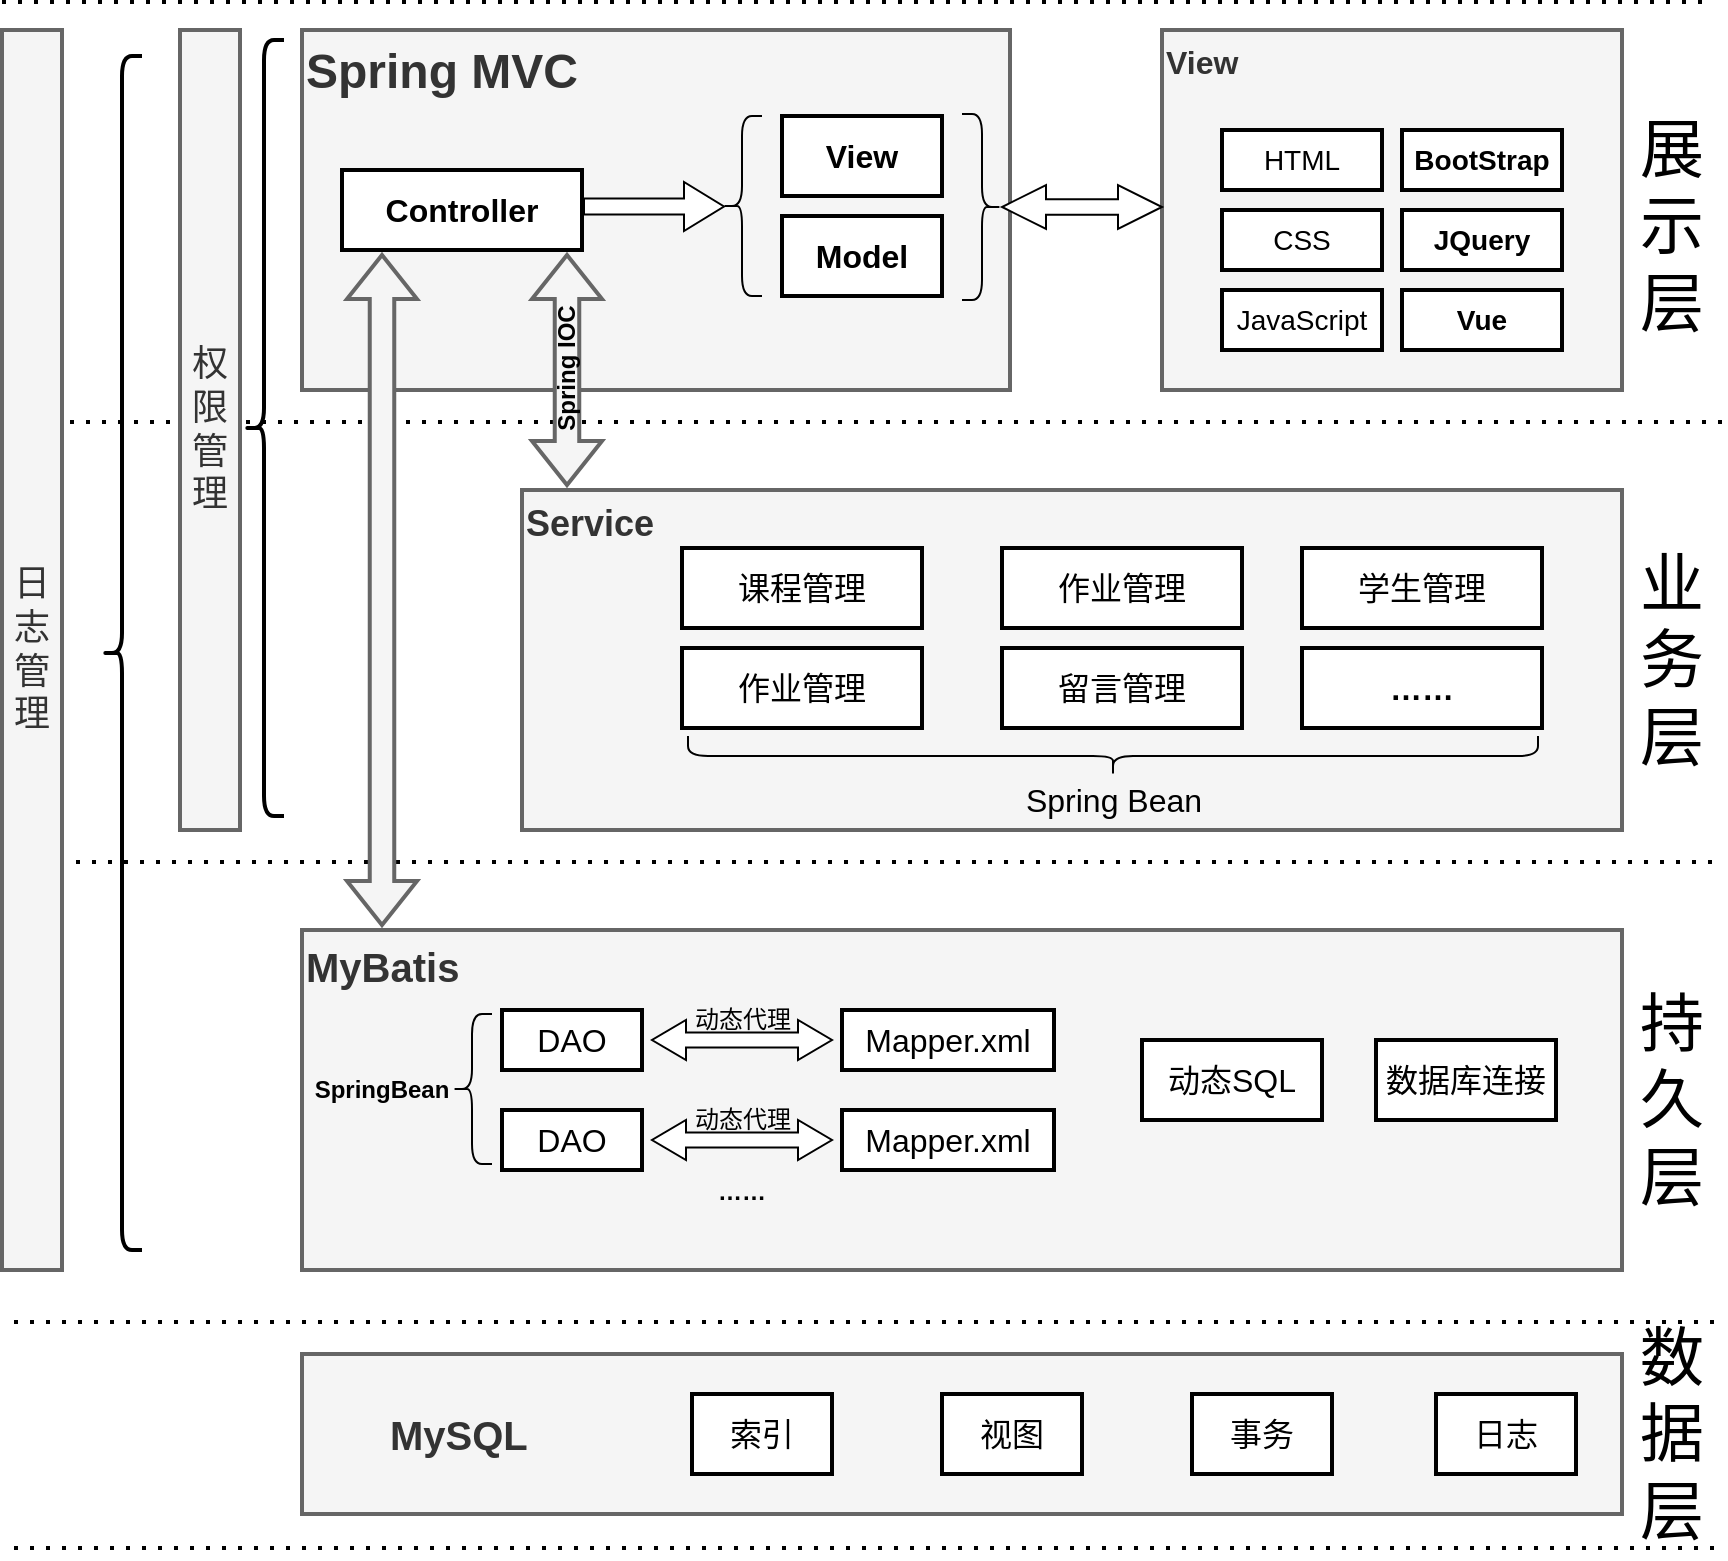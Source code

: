 <mxfile version="18.0.2" type="github">
  <diagram id="GWL1tyACcfKWv3i7i1S1" name="第 1 页">
    <mxGraphModel dx="2249" dy="706" grid="1" gridSize="10" guides="1" tooltips="1" connect="1" arrows="1" fold="1" page="1" pageScale="1" pageWidth="827" pageHeight="1169" math="0" shadow="0">
      <root>
        <mxCell id="0" />
        <mxCell id="1" parent="0" />
        <mxCell id="rnqOAp0dXpBQ4vosInEp-37" value="" style="endArrow=none;dashed=1;html=1;dashPattern=1 3;strokeWidth=2;rounded=0;" edge="1" parent="1">
          <mxGeometry width="50" height="50" relative="1" as="geometry">
            <mxPoint x="-85" y="546" as="sourcePoint" />
            <mxPoint x="765" y="546" as="targetPoint" />
          </mxGeometry>
        </mxCell>
        <mxCell id="rnqOAp0dXpBQ4vosInEp-25" value="" style="endArrow=none;dashed=1;html=1;dashPattern=1 3;strokeWidth=2;rounded=0;" edge="1" parent="1">
          <mxGeometry width="50" height="50" relative="1" as="geometry">
            <mxPoint x="-80" y="326" as="sourcePoint" />
            <mxPoint x="770" y="326" as="targetPoint" />
          </mxGeometry>
        </mxCell>
        <mxCell id="rnqOAp0dXpBQ4vosInEp-1" value="" style="endArrow=none;dashed=1;html=1;dashPattern=1 3;strokeWidth=2;rounded=0;" edge="1" parent="1">
          <mxGeometry width="50" height="50" relative="1" as="geometry">
            <mxPoint x="-90" y="116" as="sourcePoint" />
            <mxPoint x="760" y="116" as="targetPoint" />
          </mxGeometry>
        </mxCell>
        <mxCell id="rnqOAp0dXpBQ4vosInEp-2" value="展示层" style="text;html=1;strokeColor=none;fillColor=none;align=center;verticalAlign=middle;whiteSpace=wrap;rounded=0;fontSize=32;horizontal=1;fontStyle=0" vertex="1" parent="1">
          <mxGeometry x="730" y="165" width="30" height="125" as="geometry" />
        </mxCell>
        <mxCell id="rnqOAp0dXpBQ4vosInEp-3" value="View" style="rounded=0;whiteSpace=wrap;html=1;fontSize=16;fillColor=#f5f5f5;fontColor=#333333;strokeColor=#666666;verticalAlign=top;align=left;fontStyle=1;strokeWidth=2;" vertex="1" parent="1">
          <mxGeometry x="490" y="130" width="230" height="180" as="geometry" />
        </mxCell>
        <mxCell id="rnqOAp0dXpBQ4vosInEp-11" value="" style="group;fontStyle=1;strokeWidth=1;" vertex="1" connectable="0" parent="1">
          <mxGeometry x="520" y="180" width="170" height="110" as="geometry" />
        </mxCell>
        <mxCell id="rnqOAp0dXpBQ4vosInEp-4" value="HTML" style="rounded=0;whiteSpace=wrap;html=1;fontSize=14;strokeWidth=2;" vertex="1" parent="rnqOAp0dXpBQ4vosInEp-11">
          <mxGeometry width="80" height="30" as="geometry" />
        </mxCell>
        <mxCell id="rnqOAp0dXpBQ4vosInEp-6" value="CSS" style="rounded=0;whiteSpace=wrap;html=1;fontSize=14;strokeWidth=2;" vertex="1" parent="rnqOAp0dXpBQ4vosInEp-11">
          <mxGeometry y="40" width="80" height="30" as="geometry" />
        </mxCell>
        <mxCell id="rnqOAp0dXpBQ4vosInEp-7" value="JavaScript" style="rounded=0;whiteSpace=wrap;html=1;fontSize=14;strokeWidth=2;" vertex="1" parent="rnqOAp0dXpBQ4vosInEp-11">
          <mxGeometry y="80" width="80" height="30" as="geometry" />
        </mxCell>
        <mxCell id="rnqOAp0dXpBQ4vosInEp-8" value="BootStrap" style="rounded=0;whiteSpace=wrap;html=1;fontSize=14;fontStyle=1;strokeWidth=2;" vertex="1" parent="rnqOAp0dXpBQ4vosInEp-11">
          <mxGeometry x="90" width="80" height="30" as="geometry" />
        </mxCell>
        <mxCell id="rnqOAp0dXpBQ4vosInEp-9" value="JQuery" style="rounded=0;whiteSpace=wrap;html=1;fontSize=14;fontStyle=1;strokeWidth=2;" vertex="1" parent="rnqOAp0dXpBQ4vosInEp-11">
          <mxGeometry x="90" y="40" width="80" height="30" as="geometry" />
        </mxCell>
        <mxCell id="rnqOAp0dXpBQ4vosInEp-10" value="Vue" style="rounded=0;whiteSpace=wrap;html=1;fontSize=14;fontStyle=1;strokeWidth=2;" vertex="1" parent="rnqOAp0dXpBQ4vosInEp-11">
          <mxGeometry x="90" y="80" width="80" height="30" as="geometry" />
        </mxCell>
        <mxCell id="rnqOAp0dXpBQ4vosInEp-12" value="Spring MVC" style="rounded=0;whiteSpace=wrap;html=1;fontSize=24;fillColor=#f5f5f5;fontColor=#333333;strokeColor=#666666;verticalAlign=top;align=left;fontStyle=1;strokeWidth=2;" vertex="1" parent="1">
          <mxGeometry x="60" y="130" width="354" height="180" as="geometry" />
        </mxCell>
        <mxCell id="rnqOAp0dXpBQ4vosInEp-14" value="Controller" style="rounded=0;whiteSpace=wrap;html=1;fontSize=16;fontStyle=1;strokeWidth=2;" vertex="1" parent="1">
          <mxGeometry x="80" y="200" width="120" height="40" as="geometry" />
        </mxCell>
        <mxCell id="rnqOAp0dXpBQ4vosInEp-15" value="View" style="rounded=0;whiteSpace=wrap;html=1;fontSize=16;strokeWidth=2;fontStyle=1" vertex="1" parent="1">
          <mxGeometry x="300" y="173" width="80" height="40" as="geometry" />
        </mxCell>
        <mxCell id="rnqOAp0dXpBQ4vosInEp-16" value="Model" style="rounded=0;whiteSpace=wrap;html=1;fontSize=16;strokeWidth=2;fontStyle=1" vertex="1" parent="1">
          <mxGeometry x="300" y="223" width="80" height="40" as="geometry" />
        </mxCell>
        <mxCell id="rnqOAp0dXpBQ4vosInEp-17" value="" style="shape=curlyBracket;whiteSpace=wrap;html=1;rounded=1;fontSize=16;strokeWidth=1;" vertex="1" parent="1">
          <mxGeometry x="270" y="173" width="20" height="90" as="geometry" />
        </mxCell>
        <mxCell id="rnqOAp0dXpBQ4vosInEp-18" value="" style="shape=curlyBracket;whiteSpace=wrap;html=1;rounded=1;flipH=1;fontSize=16;strokeWidth=1;" vertex="1" parent="1">
          <mxGeometry x="390" y="172" width="20" height="93" as="geometry" />
        </mxCell>
        <mxCell id="rnqOAp0dXpBQ4vosInEp-20" value="" style="html=1;shadow=0;dashed=0;align=center;verticalAlign=middle;shape=mxgraph.arrows2.arrow;dy=0.67;dx=20;notch=0;fontSize=16;strokeWidth=1;" vertex="1" parent="1">
          <mxGeometry x="201" y="206" width="70" height="24.5" as="geometry" />
        </mxCell>
        <mxCell id="rnqOAp0dXpBQ4vosInEp-22" value="" style="html=1;shadow=0;dashed=0;align=center;verticalAlign=middle;shape=mxgraph.arrows2.twoWayArrow;dy=0.65;dx=22;fontSize=16;strokeWidth=1;" vertex="1" parent="1">
          <mxGeometry x="410" y="207.5" width="80" height="22" as="geometry" />
        </mxCell>
        <mxCell id="rnqOAp0dXpBQ4vosInEp-23" value="权限管理" style="rounded=0;whiteSpace=wrap;html=1;fontSize=18;strokeWidth=2;fillColor=#f5f5f5;fontColor=#333333;strokeColor=#666666;" vertex="1" parent="1">
          <mxGeometry x="-1" y="130" width="30" height="400" as="geometry" />
        </mxCell>
        <mxCell id="rnqOAp0dXpBQ4vosInEp-24" value="日志管理" style="rounded=0;whiteSpace=wrap;html=1;fontSize=18;strokeWidth=2;fillColor=#f5f5f5;fontColor=#333333;strokeColor=#666666;" vertex="1" parent="1">
          <mxGeometry x="-90" y="130" width="30" height="620" as="geometry" />
        </mxCell>
        <mxCell id="rnqOAp0dXpBQ4vosInEp-26" value="Service" style="rounded=0;whiteSpace=wrap;html=1;fontSize=18;strokeWidth=2;fillColor=#f5f5f5;fontColor=#333333;strokeColor=#666666;fontStyle=1;verticalAlign=top;align=left;" vertex="1" parent="1">
          <mxGeometry x="170" y="360" width="550" height="170" as="geometry" />
        </mxCell>
        <mxCell id="rnqOAp0dXpBQ4vosInEp-35" value="" style="group" vertex="1" connectable="0" parent="1">
          <mxGeometry x="250" y="389" width="430" height="141" as="geometry" />
        </mxCell>
        <mxCell id="rnqOAp0dXpBQ4vosInEp-27" value="课程管理" style="rounded=0;whiteSpace=wrap;html=1;fontSize=16;strokeWidth=2;" vertex="1" parent="rnqOAp0dXpBQ4vosInEp-35">
          <mxGeometry width="120" height="40" as="geometry" />
        </mxCell>
        <mxCell id="rnqOAp0dXpBQ4vosInEp-28" value="作业管理" style="rounded=0;whiteSpace=wrap;html=1;fontSize=16;strokeWidth=2;" vertex="1" parent="rnqOAp0dXpBQ4vosInEp-35">
          <mxGeometry y="50" width="120" height="40" as="geometry" />
        </mxCell>
        <mxCell id="rnqOAp0dXpBQ4vosInEp-29" value="学生管理" style="rounded=0;whiteSpace=wrap;html=1;fontSize=16;strokeWidth=2;" vertex="1" parent="rnqOAp0dXpBQ4vosInEp-35">
          <mxGeometry x="310" width="120" height="40" as="geometry" />
        </mxCell>
        <mxCell id="rnqOAp0dXpBQ4vosInEp-30" value="作业管理" style="rounded=0;whiteSpace=wrap;html=1;fontSize=16;strokeWidth=2;" vertex="1" parent="rnqOAp0dXpBQ4vosInEp-35">
          <mxGeometry x="160" width="120" height="40" as="geometry" />
        </mxCell>
        <mxCell id="rnqOAp0dXpBQ4vosInEp-31" value="留言管理" style="rounded=0;whiteSpace=wrap;html=1;fontSize=16;strokeWidth=2;" vertex="1" parent="rnqOAp0dXpBQ4vosInEp-35">
          <mxGeometry x="160" y="50" width="120" height="40" as="geometry" />
        </mxCell>
        <mxCell id="rnqOAp0dXpBQ4vosInEp-32" value="……" style="rounded=0;whiteSpace=wrap;html=1;fontSize=16;strokeWidth=2;fontStyle=1" vertex="1" parent="rnqOAp0dXpBQ4vosInEp-35">
          <mxGeometry x="310" y="50" width="120" height="40" as="geometry" />
        </mxCell>
        <mxCell id="rnqOAp0dXpBQ4vosInEp-33" value="" style="shape=curlyBracket;whiteSpace=wrap;html=1;rounded=1;flipH=1;fontSize=16;strokeWidth=1;rotation=90;" vertex="1" parent="rnqOAp0dXpBQ4vosInEp-35">
          <mxGeometry x="205.5" y="-108.5" width="20" height="425" as="geometry" />
        </mxCell>
        <mxCell id="rnqOAp0dXpBQ4vosInEp-34" value="Spring Bean" style="text;html=1;strokeColor=none;fillColor=none;align=center;verticalAlign=middle;whiteSpace=wrap;rounded=0;fontSize=16;" vertex="1" parent="rnqOAp0dXpBQ4vosInEp-35">
          <mxGeometry x="155.5" y="111" width="120" height="30" as="geometry" />
        </mxCell>
        <mxCell id="rnqOAp0dXpBQ4vosInEp-36" value="" style="shape=curlyBracket;whiteSpace=wrap;html=1;rounded=1;fontFamily=宋体;fontSize=18;strokeWidth=2;" vertex="1" parent="1">
          <mxGeometry x="31" y="135" width="20" height="388" as="geometry" />
        </mxCell>
        <mxCell id="rnqOAp0dXpBQ4vosInEp-38" value="MyBatis" style="rounded=0;whiteSpace=wrap;html=1;fontFamily=Helvetica;fontSize=20;strokeWidth=2;fillColor=#f5f5f5;fontColor=#333333;strokeColor=#666666;align=left;verticalAlign=top;fontStyle=1" vertex="1" parent="1">
          <mxGeometry x="60" y="580" width="660" height="170" as="geometry" />
        </mxCell>
        <mxCell id="rnqOAp0dXpBQ4vosInEp-39" value="DAO" style="rounded=0;whiteSpace=wrap;html=1;fontFamily=Helvetica;fontSize=16;strokeWidth=2;fontStyle=0" vertex="1" parent="1">
          <mxGeometry x="160" y="620" width="70" height="30" as="geometry" />
        </mxCell>
        <mxCell id="rnqOAp0dXpBQ4vosInEp-40" value="DAO" style="rounded=0;whiteSpace=wrap;html=1;fontFamily=Helvetica;fontSize=16;strokeWidth=2;fontStyle=0" vertex="1" parent="1">
          <mxGeometry x="160" y="670" width="70" height="30" as="geometry" />
        </mxCell>
        <mxCell id="rnqOAp0dXpBQ4vosInEp-41" value="Mapper.xml" style="rounded=0;whiteSpace=wrap;html=1;fontFamily=Helvetica;fontSize=16;strokeWidth=2;" vertex="1" parent="1">
          <mxGeometry x="330" y="620" width="106" height="30" as="geometry" />
        </mxCell>
        <mxCell id="rnqOAp0dXpBQ4vosInEp-43" value="Mapper.xml" style="rounded=0;whiteSpace=wrap;html=1;fontFamily=Helvetica;fontSize=16;strokeWidth=2;" vertex="1" parent="1">
          <mxGeometry x="330" y="670" width="106" height="30" as="geometry" />
        </mxCell>
        <mxCell id="rnqOAp0dXpBQ4vosInEp-44" value="动态代理" style="html=1;shadow=0;dashed=0;align=center;verticalAlign=top;shape=mxgraph.arrows2.twoWayArrow;dy=0.62;dx=17;fontFamily=Helvetica;fontSize=12;strokeWidth=1;labelPosition=center;verticalLabelPosition=top;spacing=8;" vertex="1" parent="1">
          <mxGeometry x="235" y="625" width="90" height="20" as="geometry" />
        </mxCell>
        <mxCell id="rnqOAp0dXpBQ4vosInEp-45" value="动态代理" style="html=1;shadow=0;dashed=0;align=center;verticalAlign=top;shape=mxgraph.arrows2.twoWayArrow;dy=0.62;dx=17;fontFamily=Helvetica;fontSize=12;strokeWidth=1;labelPosition=center;verticalLabelPosition=top;spacing=8;" vertex="1" parent="1">
          <mxGeometry x="235" y="675" width="90" height="20" as="geometry" />
        </mxCell>
        <mxCell id="rnqOAp0dXpBQ4vosInEp-46" value="……" style="text;html=1;strokeColor=none;fillColor=none;align=center;verticalAlign=middle;whiteSpace=wrap;rounded=0;fontFamily=Helvetica;fontSize=12;fontStyle=1" vertex="1" parent="1">
          <mxGeometry x="250" y="706" width="60" height="10" as="geometry" />
        </mxCell>
        <mxCell id="rnqOAp0dXpBQ4vosInEp-47" value="动态SQL" style="rounded=0;whiteSpace=wrap;html=1;fontFamily=Helvetica;fontSize=16;strokeWidth=2;" vertex="1" parent="1">
          <mxGeometry x="480" y="635" width="90" height="40" as="geometry" />
        </mxCell>
        <mxCell id="rnqOAp0dXpBQ4vosInEp-48" value="数据库连接" style="rounded=0;whiteSpace=wrap;html=1;fontFamily=Helvetica;fontSize=16;strokeWidth=2;" vertex="1" parent="1">
          <mxGeometry x="597" y="635" width="90" height="40" as="geometry" />
        </mxCell>
        <mxCell id="rnqOAp0dXpBQ4vosInEp-49" value="" style="shape=curlyBracket;whiteSpace=wrap;html=1;rounded=1;fontFamily=Helvetica;fontSize=16;strokeWidth=1;" vertex="1" parent="1">
          <mxGeometry x="135" y="622" width="20" height="75" as="geometry" />
        </mxCell>
        <mxCell id="rnqOAp0dXpBQ4vosInEp-50" value="SpringBean" style="text;html=1;strokeColor=none;fillColor=none;align=center;verticalAlign=middle;whiteSpace=wrap;rounded=0;fontFamily=Helvetica;fontSize=12;fontStyle=1" vertex="1" parent="1">
          <mxGeometry x="70" y="644.5" width="60" height="30" as="geometry" />
        </mxCell>
        <mxCell id="rnqOAp0dXpBQ4vosInEp-51" value="" style="html=1;shadow=0;dashed=0;align=center;verticalAlign=middle;shape=mxgraph.arrows2.twoWayArrow;dy=0.65;dx=22;fontFamily=Helvetica;fontSize=12;strokeWidth=2;rotation=90;fillColor=#f5f5f5;fontColor=#333333;strokeColor=#666666;" vertex="1" parent="1">
          <mxGeometry x="-67.5" y="392.5" width="335" height="35" as="geometry" />
        </mxCell>
        <mxCell id="rnqOAp0dXpBQ4vosInEp-52" value="Spring IOC" style="html=1;shadow=0;dashed=0;align=center;verticalAlign=middle;shape=mxgraph.arrows2.twoWayArrow;dy=0.65;dx=22;fontFamily=Helvetica;fontSize=12;strokeWidth=2;rotation=270;fillColor=#f5f5f5;fontColor=#000000;strokeColor=#666666;fontStyle=1" vertex="1" parent="1">
          <mxGeometry x="135" y="282.5" width="115" height="35" as="geometry" />
        </mxCell>
        <mxCell id="rnqOAp0dXpBQ4vosInEp-53" value="业务层" style="text;html=1;strokeColor=none;fillColor=none;align=center;verticalAlign=middle;whiteSpace=wrap;rounded=0;fontSize=32;horizontal=1;fontStyle=0" vertex="1" parent="1">
          <mxGeometry x="730" y="382.5" width="30" height="125" as="geometry" />
        </mxCell>
        <mxCell id="rnqOAp0dXpBQ4vosInEp-54" value="持久层" style="text;html=1;strokeColor=none;fillColor=none;align=center;verticalAlign=middle;whiteSpace=wrap;rounded=0;fontSize=32;horizontal=1;fontStyle=0" vertex="1" parent="1">
          <mxGeometry x="730" y="602.5" width="30" height="125" as="geometry" />
        </mxCell>
        <mxCell id="rnqOAp0dXpBQ4vosInEp-55" value="" style="endArrow=none;dashed=1;html=1;dashPattern=1 3;strokeWidth=2;rounded=0;" edge="1" parent="1">
          <mxGeometry width="50" height="50" relative="1" as="geometry">
            <mxPoint x="-84" y="776" as="sourcePoint" />
            <mxPoint x="766" y="776" as="targetPoint" />
          </mxGeometry>
        </mxCell>
        <mxCell id="rnqOAp0dXpBQ4vosInEp-56" value="" style="shape=curlyBracket;whiteSpace=wrap;html=1;rounded=1;fontFamily=Helvetica;fontSize=32;fontColor=#000000;strokeWidth=2;" vertex="1" parent="1">
          <mxGeometry x="-40" y="143" width="20" height="597" as="geometry" />
        </mxCell>
        <mxCell id="rnqOAp0dXpBQ4vosInEp-57" value="" style="endArrow=none;dashed=1;html=1;dashPattern=1 3;strokeWidth=2;rounded=0;" edge="1" parent="1">
          <mxGeometry width="50" height="50" relative="1" as="geometry">
            <mxPoint x="-84" y="889" as="sourcePoint" />
            <mxPoint x="766" y="889" as="targetPoint" />
          </mxGeometry>
        </mxCell>
        <mxCell id="rnqOAp0dXpBQ4vosInEp-59" value="MySQL" style="rounded=0;whiteSpace=wrap;html=1;fontFamily=Helvetica;fontSize=20;fontColor=#333333;strokeWidth=2;fillColor=#f5f5f5;strokeColor=#666666;fontStyle=1;align=left;verticalAlign=middle;spacingLeft=42;" vertex="1" parent="1">
          <mxGeometry x="60" y="792" width="660" height="80" as="geometry" />
        </mxCell>
        <mxCell id="rnqOAp0dXpBQ4vosInEp-60" value="索引" style="rounded=0;whiteSpace=wrap;html=1;fontFamily=Helvetica;fontSize=16;fontColor=#000000;strokeWidth=2;" vertex="1" parent="1">
          <mxGeometry x="255" y="812" width="70" height="40" as="geometry" />
        </mxCell>
        <mxCell id="rnqOAp0dXpBQ4vosInEp-61" value="视图" style="rounded=0;whiteSpace=wrap;html=1;fontFamily=Helvetica;fontSize=16;fontColor=#000000;strokeWidth=2;" vertex="1" parent="1">
          <mxGeometry x="380" y="812" width="70" height="40" as="geometry" />
        </mxCell>
        <mxCell id="rnqOAp0dXpBQ4vosInEp-62" value="事务&lt;span style=&quot;color: rgba(0, 0, 0, 0); font-family: monospace; font-size: 0px; text-align: start;&quot;&gt;%3CmxGraphModel%3E%3Croot%3E%3CmxCell%20id%3D%220%22%2F%3E%3CmxCell%20id%3D%221%22%20parent%3D%220%22%2F%3E%3CmxCell%20id%3D%222%22%20value%3D%22%E7%B4%A2%E5%BC%95%22%20style%3D%22rounded%3D0%3BwhiteSpace%3Dwrap%3Bhtml%3D1%3BfontFamily%3DHelvetica%3BfontSize%3D16%3BfontColor%3D%23000000%3BstrokeWidth%3D2%3B%22%20vertex%3D%221%22%20parent%3D%221%22%3E%3CmxGeometry%20x%3D%22255%22%20y%3D%22810%22%20width%3D%2270%22%20height%3D%2240%22%20as%3D%22geometry%22%2F%3E%3C%2FmxCell%3E%3C%2Froot%3E%3C%2FmxGraphModel%3E&lt;/span&gt;" style="rounded=0;whiteSpace=wrap;html=1;fontFamily=Helvetica;fontSize=16;fontColor=#000000;strokeWidth=2;" vertex="1" parent="1">
          <mxGeometry x="505" y="812" width="70" height="40" as="geometry" />
        </mxCell>
        <mxCell id="rnqOAp0dXpBQ4vosInEp-63" value="日志" style="rounded=0;whiteSpace=wrap;html=1;fontFamily=Helvetica;fontSize=16;fontColor=#000000;strokeWidth=2;" vertex="1" parent="1">
          <mxGeometry x="627" y="812" width="70" height="40" as="geometry" />
        </mxCell>
        <mxCell id="rnqOAp0dXpBQ4vosInEp-64" value="数据层" style="text;html=1;strokeColor=none;fillColor=none;align=center;verticalAlign=middle;whiteSpace=wrap;rounded=0;fontSize=32;horizontal=1;fontStyle=0" vertex="1" parent="1">
          <mxGeometry x="730" y="769.5" width="30" height="125" as="geometry" />
        </mxCell>
      </root>
    </mxGraphModel>
  </diagram>
</mxfile>
